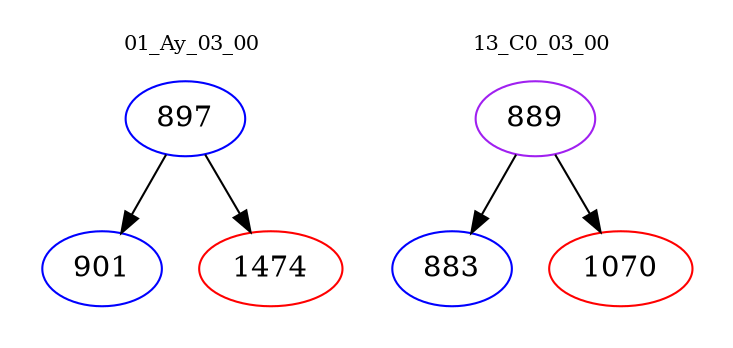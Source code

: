 digraph{
subgraph cluster_0 {
color = white
label = "01_Ay_03_00";
fontsize=10;
T0_897 [label="897", color="blue"]
T0_897 -> T0_901 [color="black"]
T0_901 [label="901", color="blue"]
T0_897 -> T0_1474 [color="black"]
T0_1474 [label="1474", color="red"]
}
subgraph cluster_1 {
color = white
label = "13_C0_03_00";
fontsize=10;
T1_889 [label="889", color="purple"]
T1_889 -> T1_883 [color="black"]
T1_883 [label="883", color="blue"]
T1_889 -> T1_1070 [color="black"]
T1_1070 [label="1070", color="red"]
}
}
